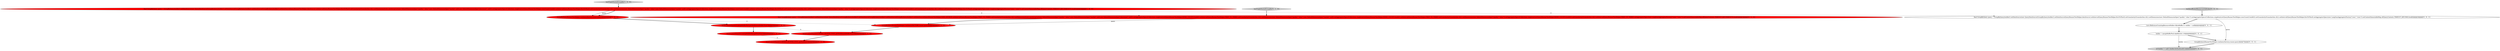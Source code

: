 digraph {
6 [style = filled, label = "testTripleNestedGroupBy['0', '1', '0']", fillcolor = lightgray, shape = diamond image = "AAA0AAABBB2BBB"];
2 [style = filled, label = "testTripleNestedGroupBy['1', '0', '0']", fillcolor = lightgray, shape = diamond image = "AAA0AAABBB1BBB"];
11 [style = filled, label = "List<ReferenceCountingResourceHolder<ByteBuffer>> holder = null@@@4@@@['0', '0', '1']", fillcolor = white, shape = ellipse image = "AAA0AAABBB3BBB"];
7 [style = filled, label = "Assert.assertEquals(3,MERGE_BUFFER_POOL.getPoolSize())@@@6@@@['0', '1', '0']", fillcolor = red, shape = ellipse image = "AAA1AAABBB2BBB"];
3 [style = filled, label = "final GroupByQuery query = GroupByQuery.builder().setDataSource(new QueryDataSource(GroupByQuery.builder().setDataSource(GroupByQuery.builder().setDataSource(GroupByQuery.builder().setDataSource(QueryRunnerTestHelper.dataSource).setInterval(QueryRunnerTestHelper.firstToThird).setGranularity(Granularities.ALL).setDimensions(Lists.newArrayList(new DefaultDimensionSpec(\"quality\",\"alias\"),new DefaultDimensionSpec(\"market\",null),new DefaultDimensionSpec(\"placement\",null))).setAggregatorSpecs(Collections.singletonList(QueryRunnerTestHelper.rowsCount)).build()).setInterval(QueryRunnerTestHelper.firstToThird).setGranularity(Granularities.ALL).setDimensions(new DefaultDimensionSpec(\"quality\",\"alias\"),new DefaultDimensionSpec(\"market\",null)).setAggregatorSpecs(Collections.singletonList(QueryRunnerTestHelper.rowsCount)).build()).setInterval(QueryRunnerTestHelper.firstToThird).setGranularity(Granularities.ALL).setDimensions(new DefaultDimensionSpec(\"quality\",\"alias\")).setAggregatorSpecs(Collections.singletonList(QueryRunnerTestHelper.rowsCount)).build())).setGranularity(Granularities.ALL).setInterval(QueryRunnerTestHelper.firstToThird).setAggregatorSpecs(new LongSumAggregatorFactory(\"rows\",\"rows\")).setContext(ImmutableMap.of(QueryContexts.TIMEOUT_KEY,TIMEOUT)).build()@@@3@@@['1', '0', '0']", fillcolor = red, shape = ellipse image = "AAA1AAABBB1BBB"];
14 [style = filled, label = "GroupByQueryRunnerTestHelper.runQuery(factory,runner,query)@@@7@@@['0', '0', '1']", fillcolor = white, shape = ellipse image = "AAA0AAABBB3BBB"];
1 [style = filled, label = "Assert.assertEquals(0,mergeBufferPool.getMinRemainBufferNum())@@@5@@@['1', '0', '0']", fillcolor = red, shape = ellipse image = "AAA1AAABBB1BBB"];
0 [style = filled, label = "Assert.assertEquals(3,mergeBufferPool.getPoolSize())@@@6@@@['1', '0', '0']", fillcolor = red, shape = ellipse image = "AAA1AAABBB1BBB"];
5 [style = filled, label = "GroupByQueryRunnerTestHelper.runQuery(FACTORY,runner,query)@@@4@@@['0', '1', '0']", fillcolor = red, shape = ellipse image = "AAA1AAABBB2BBB"];
10 [style = filled, label = "final GroupByQuery query = GroupByQuery.builder().setDataSource(new QueryDataSource(GroupByQuery.builder().setDataSource(QueryRunnerTestHelper.dataSource).setInterval(QueryRunnerTestHelper.firstToThird).setGranularity(Granularities.ALL).setDimensions(new DefaultDimensionSpec(\"quality\",\"alias\")).setAggregatorSpecs(Collections.singletonList(QueryRunnerTestHelper.rowsCount)).build())).setGranularity(Granularities.ALL).setInterval(QueryRunnerTestHelper.firstToThird).setAggregatorSpecs(new LongSumAggregatorFactory(\"rows\",\"rows\")).setContext(ImmutableMap.of(QueryContexts.TIMEOUT_KEY,500)).build()@@@3@@@['0', '0', '1']", fillcolor = white, shape = ellipse image = "AAA0AAABBB3BBB"];
12 [style = filled, label = "{if (holder != null) {holder.forEach(null)}}@@@9@@@['0', '0', '1']", fillcolor = lightgray, shape = ellipse image = "AAA0AAABBB3BBB"];
8 [style = filled, label = "final GroupByQuery query = GroupByQuery.builder().setDataSource(new QueryDataSource(GroupByQuery.builder().setDataSource(GroupByQuery.builder().setDataSource(GroupByQuery.builder().setDataSource(QueryRunnerTestHelper.DATA_SOURCE).setInterval(QueryRunnerTestHelper.FIRST_TO_THIRD).setGranularity(Granularities.ALL).setDimensions(Lists.newArrayList(new DefaultDimensionSpec(\"quality\",\"alias\"),new DefaultDimensionSpec(\"market\",null),new DefaultDimensionSpec(\"placement\",null))).setAggregatorSpecs(Collections.singletonList(QueryRunnerTestHelper.ROWS_COUNT)).build()).setInterval(QueryRunnerTestHelper.FIRST_TO_THIRD).setGranularity(Granularities.ALL).setDimensions(new DefaultDimensionSpec(\"quality\",\"alias\"),new DefaultDimensionSpec(\"market\",null)).setAggregatorSpecs(Collections.singletonList(QueryRunnerTestHelper.ROWS_COUNT)).build()).setInterval(QueryRunnerTestHelper.FIRST_TO_THIRD).setGranularity(Granularities.ALL).setDimensions(new DefaultDimensionSpec(\"quality\",\"alias\")).setAggregatorSpecs(Collections.singletonList(QueryRunnerTestHelper.ROWS_COUNT)).build())).setGranularity(Granularities.ALL).setInterval(QueryRunnerTestHelper.FIRST_TO_THIRD).setAggregatorSpecs(new LongSumAggregatorFactory(\"rows\",\"rows\")).setContext(ImmutableMap.of(QueryContexts.TIMEOUT_KEY,TIMEOUT)).build()@@@3@@@['0', '1', '0']", fillcolor = red, shape = ellipse image = "AAA1AAABBB2BBB"];
15 [style = filled, label = "holder = mergeBufferPool.takeBatch(1,10)@@@6@@@['0', '0', '1']", fillcolor = white, shape = ellipse image = "AAA0AAABBB3BBB"];
4 [style = filled, label = "GroupByQueryRunnerTestHelper.runQuery(factory,runner,query)@@@4@@@['1', '0', '0']", fillcolor = red, shape = ellipse image = "AAA1AAABBB1BBB"];
9 [style = filled, label = "Assert.assertEquals(0,MERGE_BUFFER_POOL.getMinRemainBufferNum())@@@5@@@['0', '1', '0']", fillcolor = red, shape = ellipse image = "AAA1AAABBB2BBB"];
13 [style = filled, label = "testInsufficientResourcesOnBroker['0', '0', '1']", fillcolor = lightgray, shape = diamond image = "AAA0AAABBB3BBB"];
15->12 [style = solid, label="holder"];
13->10 [style = bold, label=""];
5->9 [style = bold, label=""];
15->14 [style = bold, label=""];
2->3 [style = bold, label=""];
1->9 [style = dashed, label="0"];
1->0 [style = bold, label=""];
10->14 [style = solid, label="query"];
9->7 [style = bold, label=""];
3->4 [style = bold, label=""];
3->4 [style = solid, label="query"];
11->15 [style = bold, label=""];
8->5 [style = bold, label=""];
8->5 [style = solid, label="query"];
14->12 [style = bold, label=""];
6->8 [style = bold, label=""];
4->5 [style = dashed, label="0"];
3->8 [style = dashed, label="0"];
4->1 [style = bold, label=""];
3->10 [style = dashed, label="0"];
0->7 [style = dashed, label="0"];
10->11 [style = bold, label=""];
}
